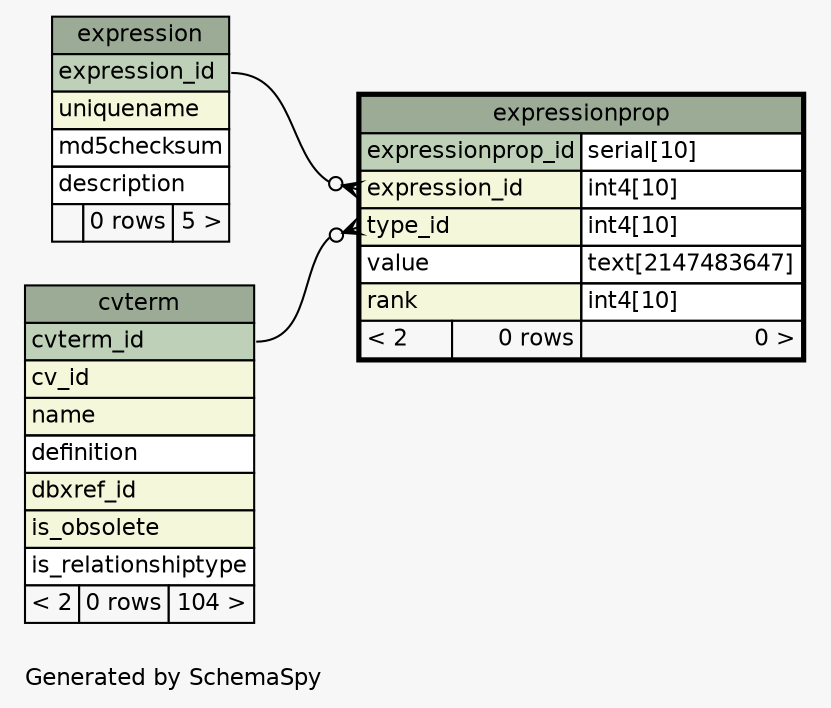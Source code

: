 // dot 2.38.0 on Mac OS X 10.9.3
// SchemaSpy rev 590
digraph "oneDegreeRelationshipsDiagram" {
  graph [
    rankdir="RL"
    bgcolor="#f7f7f7"
    label="\nGenerated by SchemaSpy"
    labeljust="l"
    nodesep="0.18"
    ranksep="0.46"
    fontname="Helvetica"
    fontsize="11"
  ];
  node [
    fontname="Helvetica"
    fontsize="11"
    shape="plaintext"
  ];
  edge [
    arrowsize="0.8"
  ];
  "expressionprop":"expression_id":w -> "expression":"expression_id":e [arrowhead=none dir=back arrowtail=crowodot];
  "expressionprop":"type_id":w -> "cvterm":"cvterm_id":e [arrowhead=none dir=back arrowtail=crowodot];
  "cvterm" [
    label=<
    <TABLE BORDER="0" CELLBORDER="1" CELLSPACING="0" BGCOLOR="#ffffff">
      <TR><TD COLSPAN="3" BGCOLOR="#9bab96" ALIGN="CENTER">cvterm</TD></TR>
      <TR><TD PORT="cvterm_id" COLSPAN="3" BGCOLOR="#bed1b8" ALIGN="LEFT">cvterm_id</TD></TR>
      <TR><TD PORT="cv_id" COLSPAN="3" BGCOLOR="#f4f7da" ALIGN="LEFT">cv_id</TD></TR>
      <TR><TD PORT="name" COLSPAN="3" BGCOLOR="#f4f7da" ALIGN="LEFT">name</TD></TR>
      <TR><TD PORT="definition" COLSPAN="3" ALIGN="LEFT">definition</TD></TR>
      <TR><TD PORT="dbxref_id" COLSPAN="3" BGCOLOR="#f4f7da" ALIGN="LEFT">dbxref_id</TD></TR>
      <TR><TD PORT="is_obsolete" COLSPAN="3" BGCOLOR="#f4f7da" ALIGN="LEFT">is_obsolete</TD></TR>
      <TR><TD PORT="is_relationshiptype" COLSPAN="3" ALIGN="LEFT">is_relationshiptype</TD></TR>
      <TR><TD ALIGN="LEFT" BGCOLOR="#f7f7f7">&lt; 2</TD><TD ALIGN="RIGHT" BGCOLOR="#f7f7f7">0 rows</TD><TD ALIGN="RIGHT" BGCOLOR="#f7f7f7">104 &gt;</TD></TR>
    </TABLE>>
    URL="cvterm.html"
    tooltip="cvterm"
  ];
  "expression" [
    label=<
    <TABLE BORDER="0" CELLBORDER="1" CELLSPACING="0" BGCOLOR="#ffffff">
      <TR><TD COLSPAN="3" BGCOLOR="#9bab96" ALIGN="CENTER">expression</TD></TR>
      <TR><TD PORT="expression_id" COLSPAN="3" BGCOLOR="#bed1b8" ALIGN="LEFT">expression_id</TD></TR>
      <TR><TD PORT="uniquename" COLSPAN="3" BGCOLOR="#f4f7da" ALIGN="LEFT">uniquename</TD></TR>
      <TR><TD PORT="md5checksum" COLSPAN="3" ALIGN="LEFT">md5checksum</TD></TR>
      <TR><TD PORT="description" COLSPAN="3" ALIGN="LEFT">description</TD></TR>
      <TR><TD ALIGN="LEFT" BGCOLOR="#f7f7f7">  </TD><TD ALIGN="RIGHT" BGCOLOR="#f7f7f7">0 rows</TD><TD ALIGN="RIGHT" BGCOLOR="#f7f7f7">5 &gt;</TD></TR>
    </TABLE>>
    URL="expression.html"
    tooltip="expression"
  ];
  "expressionprop" [
    label=<
    <TABLE BORDER="2" CELLBORDER="1" CELLSPACING="0" BGCOLOR="#ffffff">
      <TR><TD COLSPAN="3" BGCOLOR="#9bab96" ALIGN="CENTER">expressionprop</TD></TR>
      <TR><TD PORT="expressionprop_id" COLSPAN="2" BGCOLOR="#bed1b8" ALIGN="LEFT">expressionprop_id</TD><TD PORT="expressionprop_id.type" ALIGN="LEFT">serial[10]</TD></TR>
      <TR><TD PORT="expression_id" COLSPAN="2" BGCOLOR="#f4f7da" ALIGN="LEFT">expression_id</TD><TD PORT="expression_id.type" ALIGN="LEFT">int4[10]</TD></TR>
      <TR><TD PORT="type_id" COLSPAN="2" BGCOLOR="#f4f7da" ALIGN="LEFT">type_id</TD><TD PORT="type_id.type" ALIGN="LEFT">int4[10]</TD></TR>
      <TR><TD PORT="value" COLSPAN="2" ALIGN="LEFT">value</TD><TD PORT="value.type" ALIGN="LEFT">text[2147483647]</TD></TR>
      <TR><TD PORT="rank" COLSPAN="2" BGCOLOR="#f4f7da" ALIGN="LEFT">rank</TD><TD PORT="rank.type" ALIGN="LEFT">int4[10]</TD></TR>
      <TR><TD ALIGN="LEFT" BGCOLOR="#f7f7f7">&lt; 2</TD><TD ALIGN="RIGHT" BGCOLOR="#f7f7f7">0 rows</TD><TD ALIGN="RIGHT" BGCOLOR="#f7f7f7">0 &gt;</TD></TR>
    </TABLE>>
    URL="expressionprop.html"
    tooltip="expressionprop"
  ];
}
